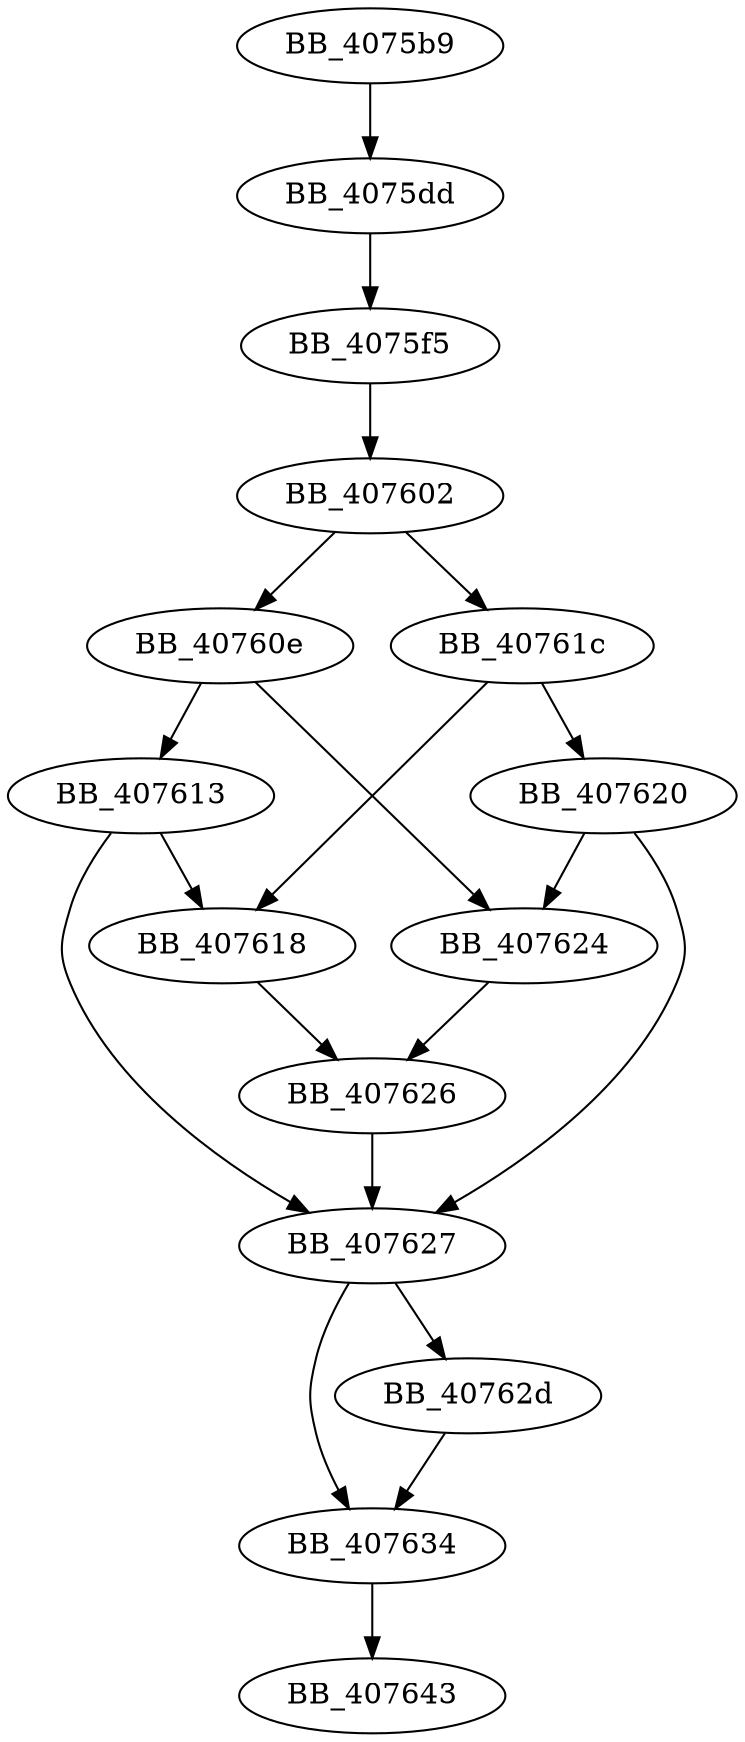 DiGraph __atodbl_l{
BB_4075b9->BB_4075dd
BB_4075dd->BB_4075f5
BB_4075f5->BB_407602
BB_407602->BB_40760e
BB_407602->BB_40761c
BB_40760e->BB_407613
BB_40760e->BB_407624
BB_407613->BB_407618
BB_407613->BB_407627
BB_407618->BB_407626
BB_40761c->BB_407618
BB_40761c->BB_407620
BB_407620->BB_407624
BB_407620->BB_407627
BB_407624->BB_407626
BB_407626->BB_407627
BB_407627->BB_40762d
BB_407627->BB_407634
BB_40762d->BB_407634
BB_407634->BB_407643
}
